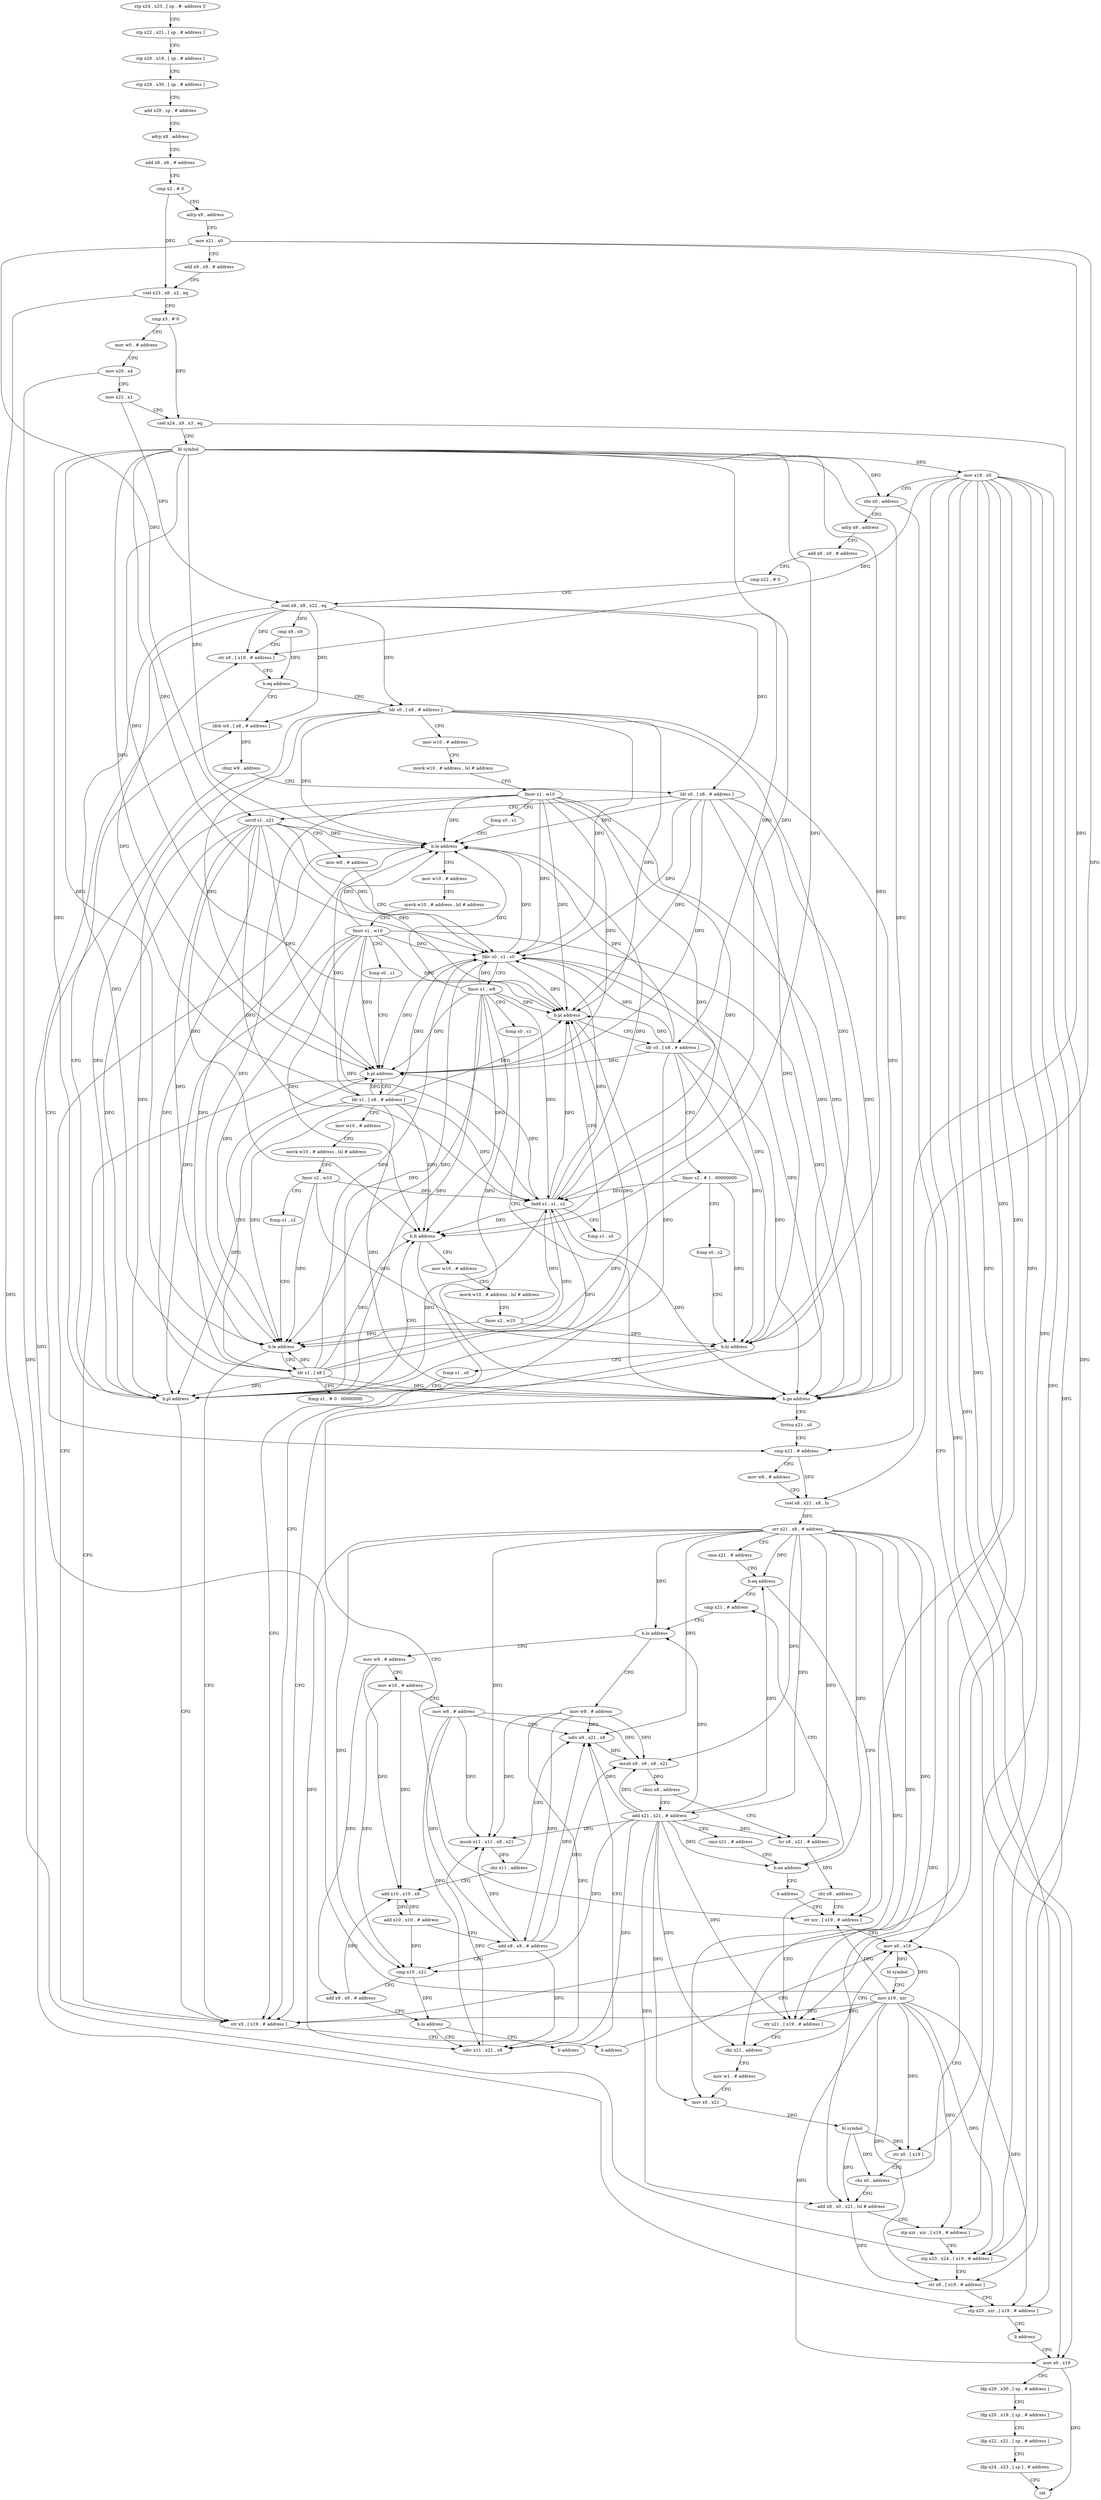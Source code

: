 digraph "func" {
"4221168" [label = "stp x24 , x23 , [ sp , #- address ]!" ]
"4221172" [label = "stp x22 , x21 , [ sp , # address ]" ]
"4221176" [label = "stp x20 , x19 , [ sp , # address ]" ]
"4221180" [label = "stp x29 , x30 , [ sp , # address ]" ]
"4221184" [label = "add x29 , sp , # address" ]
"4221188" [label = "adrp x8 , address" ]
"4221192" [label = "add x8 , x8 , # address" ]
"4221196" [label = "cmp x2 , # 0" ]
"4221200" [label = "adrp x9 , address" ]
"4221204" [label = "mov x21 , x0" ]
"4221208" [label = "add x9 , x9 , # address" ]
"4221212" [label = "csel x23 , x8 , x2 , eq" ]
"4221216" [label = "cmp x3 , # 0" ]
"4221220" [label = "mov w0 , # address" ]
"4221224" [label = "mov x20 , x4" ]
"4221228" [label = "mov x22 , x1" ]
"4221232" [label = "csel x24 , x9 , x3 , eq" ]
"4221236" [label = "bl symbol" ]
"4221240" [label = "mov x19 , x0" ]
"4221244" [label = "cbz x0 , address" ]
"4221592" [label = "mov x0 , x19" ]
"4221248" [label = "adrp x9 , address" ]
"4221596" [label = "ldp x29 , x30 , [ sp , # address ]" ]
"4221600" [label = "ldp x20 , x19 , [ sp , # address ]" ]
"4221604" [label = "ldp x22 , x21 , [ sp , # address ]" ]
"4221608" [label = "ldp x24 , x23 , [ sp ] , # address" ]
"4221612" [label = "ret" ]
"4221252" [label = "add x9 , x9 , # address" ]
"4221256" [label = "cmp x22 , # 0" ]
"4221260" [label = "csel x8 , x9 , x22 , eq" ]
"4221264" [label = "cmp x8 , x9" ]
"4221268" [label = "str x8 , [ x19 , # address ]" ]
"4221272" [label = "b.eq address" ]
"4221404" [label = "ldrb w9 , [ x8 , # address ]" ]
"4221276" [label = "ldr s0 , [ x8 , # address ]" ]
"4221408" [label = "cbnz w9 , address" ]
"4221444" [label = "cmp x21 , # address" ]
"4221412" [label = "ldr s0 , [ x8 , # address ]" ]
"4221280" [label = "mov w10 , # address" ]
"4221284" [label = "movk w10 , # address , lsl # address" ]
"4221288" [label = "fmov s1 , w10" ]
"4221292" [label = "fcmp s0 , s1" ]
"4221296" [label = "b.le address" ]
"4221560" [label = "str x9 , [ x19 , # address ]" ]
"4221300" [label = "mov w10 , # address" ]
"4221448" [label = "mov w8 , # address" ]
"4221452" [label = "csel x8 , x21 , x8 , hi" ]
"4221456" [label = "orr x21 , x8 , # address" ]
"4221460" [label = "cmn x21 , # address" ]
"4221464" [label = "b.eq address" ]
"4221576" [label = "str xzr , [ x19 , # address ]" ]
"4221468" [label = "cmp x21 , # address" ]
"4221416" [label = "ucvtf s1 , x21" ]
"4221420" [label = "mov w8 , # address" ]
"4221424" [label = "fdiv s0 , s1 , s0" ]
"4221428" [label = "fmov s1 , w8" ]
"4221432" [label = "fcmp s0 , s1" ]
"4221436" [label = "b.ge address" ]
"4221440" [label = "fcvtzu x21 , s0" ]
"4221564" [label = "b address" ]
"4221580" [label = "mov x0 , x19" ]
"4221304" [label = "movk w10 , # address , lsl # address" ]
"4221308" [label = "fmov s1 , w10" ]
"4221312" [label = "fcmp s0 , s1" ]
"4221316" [label = "b.pl address" ]
"4221320" [label = "ldr s1 , [ x8 , # address ]" ]
"4221472" [label = "b.lo address" ]
"4221528" [label = "mov w8 , # address" ]
"4221476" [label = "mov w9 , # address" ]
"4221584" [label = "bl symbol" ]
"4221588" [label = "mov x19 , xzr" ]
"4221324" [label = "mov w10 , # address" ]
"4221328" [label = "movk w10 , # address , lsl # address" ]
"4221332" [label = "fmov s2 , w10" ]
"4221336" [label = "fcmp s1 , s2" ]
"4221340" [label = "b.le address" ]
"4221344" [label = "ldr s1 , [ x8 ]" ]
"4221532" [label = "udiv x9 , x21 , x8" ]
"4221480" [label = "mov w10 , # address" ]
"4221484" [label = "mov w8 , # address" ]
"4221488" [label = "udiv x11 , x21 , x8" ]
"4221348" [label = "fcmp s1 , # 0 . 00000000" ]
"4221352" [label = "b.lt address" ]
"4221356" [label = "mov w10 , # address" ]
"4221568" [label = "lsr x8 , x21 , # address" ]
"4221572" [label = "cbz x8 , address" ]
"4221616" [label = "str x21 , [ x19 , # address ]" ]
"4221544" [label = "add x21 , x21 , # address" ]
"4221548" [label = "cmn x21 , # address" ]
"4221552" [label = "b.ne address" ]
"4221556" [label = "b address" ]
"4221536" [label = "msub x8 , x9 , x8 , x21" ]
"4221540" [label = "cbnz x8 , address" ]
"4221500" [label = "add x10 , x10 , x9" ]
"4221504" [label = "add x10 , x10 , # address" ]
"4221508" [label = "add x8 , x8 , # address" ]
"4221512" [label = "cmp x10 , x21" ]
"4221516" [label = "add x9 , x9 , # address" ]
"4221520" [label = "b.lo address" ]
"4221524" [label = "b address" ]
"4221360" [label = "movk w10 , # address , lsl # address" ]
"4221364" [label = "fmov s2 , w10" ]
"4221368" [label = "fadd s1 , s1 , s2" ]
"4221372" [label = "fcmp s1 , s0" ]
"4221376" [label = "b.pl address" ]
"4221380" [label = "ldr s0 , [ x8 , # address ]" ]
"4221620" [label = "cbz x21 , address" ]
"4221624" [label = "mov w1 , # address" ]
"4221492" [label = "msub x11 , x11 , x8 , x21" ]
"4221496" [label = "cbz x11 , address" ]
"4221384" [label = "fmov s2 , # 1 . 00000000" ]
"4221388" [label = "fcmp s0 , s2" ]
"4221392" [label = "b.hi address" ]
"4221396" [label = "fcmp s1 , s0" ]
"4221628" [label = "mov x0 , x21" ]
"4221632" [label = "bl symbol" ]
"4221636" [label = "str x0 , [ x19 ]" ]
"4221640" [label = "cbz x0 , address" ]
"4221644" [label = "add x8 , x0 , x21 , lsl # address" ]
"4221400" [label = "b.pl address" ]
"4221648" [label = "stp xzr , xzr , [ x19 , # address ]" ]
"4221652" [label = "stp x23 , x24 , [ x19 , # address ]" ]
"4221656" [label = "str x8 , [ x19 , # address ]" ]
"4221660" [label = "stp x20 , xzr , [ x19 , # address ]" ]
"4221664" [label = "b address" ]
"4221168" -> "4221172" [ label = "CFG" ]
"4221172" -> "4221176" [ label = "CFG" ]
"4221176" -> "4221180" [ label = "CFG" ]
"4221180" -> "4221184" [ label = "CFG" ]
"4221184" -> "4221188" [ label = "CFG" ]
"4221188" -> "4221192" [ label = "CFG" ]
"4221192" -> "4221196" [ label = "CFG" ]
"4221196" -> "4221200" [ label = "CFG" ]
"4221196" -> "4221212" [ label = "DFG" ]
"4221200" -> "4221204" [ label = "CFG" ]
"4221204" -> "4221208" [ label = "CFG" ]
"4221204" -> "4221444" [ label = "DFG" ]
"4221204" -> "4221416" [ label = "DFG" ]
"4221204" -> "4221452" [ label = "DFG" ]
"4221208" -> "4221212" [ label = "CFG" ]
"4221212" -> "4221216" [ label = "CFG" ]
"4221212" -> "4221652" [ label = "DFG" ]
"4221216" -> "4221220" [ label = "CFG" ]
"4221216" -> "4221232" [ label = "DFG" ]
"4221220" -> "4221224" [ label = "CFG" ]
"4221224" -> "4221228" [ label = "CFG" ]
"4221224" -> "4221660" [ label = "DFG" ]
"4221228" -> "4221232" [ label = "CFG" ]
"4221228" -> "4221260" [ label = "DFG" ]
"4221232" -> "4221236" [ label = "CFG" ]
"4221232" -> "4221652" [ label = "DFG" ]
"4221236" -> "4221240" [ label = "DFG" ]
"4221236" -> "4221244" [ label = "DFG" ]
"4221236" -> "4221296" [ label = "DFG" ]
"4221236" -> "4221424" [ label = "DFG" ]
"4221236" -> "4221436" [ label = "DFG" ]
"4221236" -> "4221316" [ label = "DFG" ]
"4221236" -> "4221376" [ label = "DFG" ]
"4221236" -> "4221392" [ label = "DFG" ]
"4221236" -> "4221400" [ label = "DFG" ]
"4221236" -> "4221340" [ label = "DFG" ]
"4221236" -> "4221352" [ label = "DFG" ]
"4221236" -> "4221368" [ label = "DFG" ]
"4221240" -> "4221244" [ label = "CFG" ]
"4221240" -> "4221592" [ label = "DFG" ]
"4221240" -> "4221268" [ label = "DFG" ]
"4221240" -> "4221560" [ label = "DFG" ]
"4221240" -> "4221576" [ label = "DFG" ]
"4221240" -> "4221580" [ label = "DFG" ]
"4221240" -> "4221616" [ label = "DFG" ]
"4221240" -> "4221636" [ label = "DFG" ]
"4221240" -> "4221648" [ label = "DFG" ]
"4221240" -> "4221652" [ label = "DFG" ]
"4221240" -> "4221656" [ label = "DFG" ]
"4221240" -> "4221660" [ label = "DFG" ]
"4221244" -> "4221592" [ label = "CFG" ]
"4221244" -> "4221248" [ label = "CFG" ]
"4221592" -> "4221596" [ label = "CFG" ]
"4221592" -> "4221612" [ label = "DFG" ]
"4221248" -> "4221252" [ label = "CFG" ]
"4221596" -> "4221600" [ label = "CFG" ]
"4221600" -> "4221604" [ label = "CFG" ]
"4221604" -> "4221608" [ label = "CFG" ]
"4221608" -> "4221612" [ label = "CFG" ]
"4221252" -> "4221256" [ label = "CFG" ]
"4221256" -> "4221260" [ label = "CFG" ]
"4221260" -> "4221264" [ label = "DFG" ]
"4221260" -> "4221268" [ label = "DFG" ]
"4221260" -> "4221404" [ label = "DFG" ]
"4221260" -> "4221276" [ label = "DFG" ]
"4221260" -> "4221412" [ label = "DFG" ]
"4221260" -> "4221320" [ label = "DFG" ]
"4221260" -> "4221344" [ label = "DFG" ]
"4221260" -> "4221380" [ label = "DFG" ]
"4221264" -> "4221268" [ label = "CFG" ]
"4221264" -> "4221272" [ label = "DFG" ]
"4221268" -> "4221272" [ label = "CFG" ]
"4221272" -> "4221404" [ label = "CFG" ]
"4221272" -> "4221276" [ label = "CFG" ]
"4221404" -> "4221408" [ label = "DFG" ]
"4221276" -> "4221280" [ label = "CFG" ]
"4221276" -> "4221296" [ label = "DFG" ]
"4221276" -> "4221424" [ label = "DFG" ]
"4221276" -> "4221436" [ label = "DFG" ]
"4221276" -> "4221316" [ label = "DFG" ]
"4221276" -> "4221376" [ label = "DFG" ]
"4221276" -> "4221392" [ label = "DFG" ]
"4221276" -> "4221400" [ label = "DFG" ]
"4221408" -> "4221444" [ label = "CFG" ]
"4221408" -> "4221412" [ label = "CFG" ]
"4221444" -> "4221448" [ label = "CFG" ]
"4221444" -> "4221452" [ label = "DFG" ]
"4221412" -> "4221416" [ label = "CFG" ]
"4221412" -> "4221296" [ label = "DFG" ]
"4221412" -> "4221424" [ label = "DFG" ]
"4221412" -> "4221436" [ label = "DFG" ]
"4221412" -> "4221316" [ label = "DFG" ]
"4221412" -> "4221376" [ label = "DFG" ]
"4221412" -> "4221392" [ label = "DFG" ]
"4221412" -> "4221400" [ label = "DFG" ]
"4221280" -> "4221284" [ label = "CFG" ]
"4221284" -> "4221288" [ label = "CFG" ]
"4221288" -> "4221292" [ label = "CFG" ]
"4221288" -> "4221296" [ label = "DFG" ]
"4221288" -> "4221424" [ label = "DFG" ]
"4221288" -> "4221436" [ label = "DFG" ]
"4221288" -> "4221316" [ label = "DFG" ]
"4221288" -> "4221340" [ label = "DFG" ]
"4221288" -> "4221352" [ label = "DFG" ]
"4221288" -> "4221368" [ label = "DFG" ]
"4221288" -> "4221376" [ label = "DFG" ]
"4221288" -> "4221400" [ label = "DFG" ]
"4221292" -> "4221296" [ label = "CFG" ]
"4221296" -> "4221560" [ label = "CFG" ]
"4221296" -> "4221300" [ label = "CFG" ]
"4221560" -> "4221564" [ label = "CFG" ]
"4221300" -> "4221304" [ label = "CFG" ]
"4221448" -> "4221452" [ label = "CFG" ]
"4221452" -> "4221456" [ label = "DFG" ]
"4221456" -> "4221460" [ label = "CFG" ]
"4221456" -> "4221464" [ label = "DFG" ]
"4221456" -> "4221472" [ label = "DFG" ]
"4221456" -> "4221532" [ label = "DFG" ]
"4221456" -> "4221536" [ label = "DFG" ]
"4221456" -> "4221488" [ label = "DFG" ]
"4221456" -> "4221492" [ label = "DFG" ]
"4221456" -> "4221568" [ label = "DFG" ]
"4221456" -> "4221544" [ label = "DFG" ]
"4221456" -> "4221552" [ label = "DFG" ]
"4221456" -> "4221512" [ label = "DFG" ]
"4221456" -> "4221616" [ label = "DFG" ]
"4221456" -> "4221620" [ label = "DFG" ]
"4221456" -> "4221628" [ label = "DFG" ]
"4221456" -> "4221644" [ label = "DFG" ]
"4221460" -> "4221464" [ label = "CFG" ]
"4221464" -> "4221576" [ label = "CFG" ]
"4221464" -> "4221468" [ label = "CFG" ]
"4221576" -> "4221580" [ label = "CFG" ]
"4221468" -> "4221472" [ label = "CFG" ]
"4221416" -> "4221420" [ label = "CFG" ]
"4221416" -> "4221296" [ label = "DFG" ]
"4221416" -> "4221424" [ label = "DFG" ]
"4221416" -> "4221436" [ label = "DFG" ]
"4221416" -> "4221316" [ label = "DFG" ]
"4221416" -> "4221340" [ label = "DFG" ]
"4221416" -> "4221352" [ label = "DFG" ]
"4221416" -> "4221368" [ label = "DFG" ]
"4221416" -> "4221376" [ label = "DFG" ]
"4221416" -> "4221400" [ label = "DFG" ]
"4221420" -> "4221424" [ label = "CFG" ]
"4221424" -> "4221428" [ label = "CFG" ]
"4221424" -> "4221296" [ label = "DFG" ]
"4221424" -> "4221436" [ label = "DFG" ]
"4221424" -> "4221316" [ label = "DFG" ]
"4221424" -> "4221376" [ label = "DFG" ]
"4221424" -> "4221392" [ label = "DFG" ]
"4221424" -> "4221400" [ label = "DFG" ]
"4221428" -> "4221432" [ label = "CFG" ]
"4221428" -> "4221296" [ label = "DFG" ]
"4221428" -> "4221424" [ label = "DFG" ]
"4221428" -> "4221436" [ label = "DFG" ]
"4221428" -> "4221316" [ label = "DFG" ]
"4221428" -> "4221340" [ label = "DFG" ]
"4221428" -> "4221352" [ label = "DFG" ]
"4221428" -> "4221368" [ label = "DFG" ]
"4221428" -> "4221376" [ label = "DFG" ]
"4221428" -> "4221400" [ label = "DFG" ]
"4221432" -> "4221436" [ label = "CFG" ]
"4221436" -> "4221576" [ label = "CFG" ]
"4221436" -> "4221440" [ label = "CFG" ]
"4221440" -> "4221444" [ label = "CFG" ]
"4221564" -> "4221580" [ label = "CFG" ]
"4221580" -> "4221584" [ label = "DFG" ]
"4221304" -> "4221308" [ label = "CFG" ]
"4221308" -> "4221312" [ label = "CFG" ]
"4221308" -> "4221296" [ label = "DFG" ]
"4221308" -> "4221436" [ label = "DFG" ]
"4221308" -> "4221424" [ label = "DFG" ]
"4221308" -> "4221316" [ label = "DFG" ]
"4221308" -> "4221340" [ label = "DFG" ]
"4221308" -> "4221352" [ label = "DFG" ]
"4221308" -> "4221368" [ label = "DFG" ]
"4221308" -> "4221376" [ label = "DFG" ]
"4221308" -> "4221400" [ label = "DFG" ]
"4221312" -> "4221316" [ label = "CFG" ]
"4221316" -> "4221560" [ label = "CFG" ]
"4221316" -> "4221320" [ label = "CFG" ]
"4221320" -> "4221324" [ label = "CFG" ]
"4221320" -> "4221296" [ label = "DFG" ]
"4221320" -> "4221436" [ label = "DFG" ]
"4221320" -> "4221316" [ label = "DFG" ]
"4221320" -> "4221424" [ label = "DFG" ]
"4221320" -> "4221340" [ label = "DFG" ]
"4221320" -> "4221352" [ label = "DFG" ]
"4221320" -> "4221368" [ label = "DFG" ]
"4221320" -> "4221376" [ label = "DFG" ]
"4221320" -> "4221400" [ label = "DFG" ]
"4221472" -> "4221528" [ label = "CFG" ]
"4221472" -> "4221476" [ label = "CFG" ]
"4221528" -> "4221532" [ label = "DFG" ]
"4221528" -> "4221536" [ label = "DFG" ]
"4221528" -> "4221488" [ label = "DFG" ]
"4221528" -> "4221492" [ label = "DFG" ]
"4221528" -> "4221508" [ label = "DFG" ]
"4221476" -> "4221480" [ label = "CFG" ]
"4221476" -> "4221500" [ label = "DFG" ]
"4221476" -> "4221516" [ label = "DFG" ]
"4221584" -> "4221588" [ label = "CFG" ]
"4221588" -> "4221592" [ label = "DFG" ]
"4221588" -> "4221560" [ label = "DFG" ]
"4221588" -> "4221576" [ label = "DFG" ]
"4221588" -> "4221580" [ label = "DFG" ]
"4221588" -> "4221268" [ label = "DFG" ]
"4221588" -> "4221616" [ label = "DFG" ]
"4221588" -> "4221636" [ label = "DFG" ]
"4221588" -> "4221648" [ label = "DFG" ]
"4221588" -> "4221652" [ label = "DFG" ]
"4221588" -> "4221656" [ label = "DFG" ]
"4221588" -> "4221660" [ label = "DFG" ]
"4221324" -> "4221328" [ label = "CFG" ]
"4221328" -> "4221332" [ label = "CFG" ]
"4221332" -> "4221336" [ label = "CFG" ]
"4221332" -> "4221340" [ label = "DFG" ]
"4221332" -> "4221368" [ label = "DFG" ]
"4221332" -> "4221392" [ label = "DFG" ]
"4221336" -> "4221340" [ label = "CFG" ]
"4221340" -> "4221560" [ label = "CFG" ]
"4221340" -> "4221344" [ label = "CFG" ]
"4221344" -> "4221348" [ label = "CFG" ]
"4221344" -> "4221296" [ label = "DFG" ]
"4221344" -> "4221436" [ label = "DFG" ]
"4221344" -> "4221316" [ label = "DFG" ]
"4221344" -> "4221424" [ label = "DFG" ]
"4221344" -> "4221340" [ label = "DFG" ]
"4221344" -> "4221352" [ label = "DFG" ]
"4221344" -> "4221368" [ label = "DFG" ]
"4221344" -> "4221376" [ label = "DFG" ]
"4221344" -> "4221400" [ label = "DFG" ]
"4221532" -> "4221536" [ label = "DFG" ]
"4221480" -> "4221484" [ label = "CFG" ]
"4221480" -> "4221500" [ label = "DFG" ]
"4221480" -> "4221512" [ label = "DFG" ]
"4221484" -> "4221488" [ label = "DFG" ]
"4221484" -> "4221532" [ label = "DFG" ]
"4221484" -> "4221536" [ label = "DFG" ]
"4221484" -> "4221492" [ label = "DFG" ]
"4221484" -> "4221508" [ label = "DFG" ]
"4221488" -> "4221492" [ label = "DFG" ]
"4221348" -> "4221352" [ label = "CFG" ]
"4221352" -> "4221560" [ label = "CFG" ]
"4221352" -> "4221356" [ label = "CFG" ]
"4221356" -> "4221360" [ label = "CFG" ]
"4221568" -> "4221572" [ label = "DFG" ]
"4221572" -> "4221616" [ label = "CFG" ]
"4221572" -> "4221576" [ label = "CFG" ]
"4221616" -> "4221620" [ label = "CFG" ]
"4221544" -> "4221548" [ label = "CFG" ]
"4221544" -> "4221464" [ label = "DFG" ]
"4221544" -> "4221472" [ label = "DFG" ]
"4221544" -> "4221568" [ label = "DFG" ]
"4221544" -> "4221532" [ label = "DFG" ]
"4221544" -> "4221536" [ label = "DFG" ]
"4221544" -> "4221488" [ label = "DFG" ]
"4221544" -> "4221492" [ label = "DFG" ]
"4221544" -> "4221552" [ label = "DFG" ]
"4221544" -> "4221512" [ label = "DFG" ]
"4221544" -> "4221616" [ label = "DFG" ]
"4221544" -> "4221620" [ label = "DFG" ]
"4221544" -> "4221628" [ label = "DFG" ]
"4221544" -> "4221644" [ label = "DFG" ]
"4221548" -> "4221552" [ label = "CFG" ]
"4221552" -> "4221468" [ label = "CFG" ]
"4221552" -> "4221556" [ label = "CFG" ]
"4221556" -> "4221576" [ label = "CFG" ]
"4221536" -> "4221540" [ label = "DFG" ]
"4221540" -> "4221568" [ label = "CFG" ]
"4221540" -> "4221544" [ label = "CFG" ]
"4221500" -> "4221504" [ label = "DFG" ]
"4221504" -> "4221508" [ label = "CFG" ]
"4221504" -> "4221500" [ label = "DFG" ]
"4221504" -> "4221512" [ label = "DFG" ]
"4221508" -> "4221512" [ label = "CFG" ]
"4221508" -> "4221532" [ label = "DFG" ]
"4221508" -> "4221536" [ label = "DFG" ]
"4221508" -> "4221488" [ label = "DFG" ]
"4221508" -> "4221492" [ label = "DFG" ]
"4221512" -> "4221516" [ label = "CFG" ]
"4221512" -> "4221520" [ label = "DFG" ]
"4221516" -> "4221520" [ label = "CFG" ]
"4221516" -> "4221500" [ label = "DFG" ]
"4221520" -> "4221488" [ label = "CFG" ]
"4221520" -> "4221524" [ label = "CFG" ]
"4221524" -> "4221532" [ label = "CFG" ]
"4221360" -> "4221364" [ label = "CFG" ]
"4221364" -> "4221368" [ label = "DFG" ]
"4221364" -> "4221340" [ label = "DFG" ]
"4221364" -> "4221392" [ label = "DFG" ]
"4221368" -> "4221372" [ label = "CFG" ]
"4221368" -> "4221296" [ label = "DFG" ]
"4221368" -> "4221436" [ label = "DFG" ]
"4221368" -> "4221316" [ label = "DFG" ]
"4221368" -> "4221352" [ label = "DFG" ]
"4221368" -> "4221424" [ label = "DFG" ]
"4221368" -> "4221340" [ label = "DFG" ]
"4221368" -> "4221376" [ label = "DFG" ]
"4221368" -> "4221400" [ label = "DFG" ]
"4221372" -> "4221376" [ label = "CFG" ]
"4221376" -> "4221560" [ label = "CFG" ]
"4221376" -> "4221380" [ label = "CFG" ]
"4221380" -> "4221384" [ label = "CFG" ]
"4221380" -> "4221424" [ label = "DFG" ]
"4221380" -> "4221376" [ label = "DFG" ]
"4221380" -> "4221296" [ label = "DFG" ]
"4221380" -> "4221436" [ label = "DFG" ]
"4221380" -> "4221316" [ label = "DFG" ]
"4221380" -> "4221392" [ label = "DFG" ]
"4221380" -> "4221400" [ label = "DFG" ]
"4221620" -> "4221580" [ label = "CFG" ]
"4221620" -> "4221624" [ label = "CFG" ]
"4221624" -> "4221628" [ label = "CFG" ]
"4221492" -> "4221496" [ label = "DFG" ]
"4221496" -> "4221532" [ label = "CFG" ]
"4221496" -> "4221500" [ label = "CFG" ]
"4221384" -> "4221388" [ label = "CFG" ]
"4221384" -> "4221340" [ label = "DFG" ]
"4221384" -> "4221368" [ label = "DFG" ]
"4221384" -> "4221392" [ label = "DFG" ]
"4221388" -> "4221392" [ label = "CFG" ]
"4221392" -> "4221560" [ label = "CFG" ]
"4221392" -> "4221396" [ label = "CFG" ]
"4221396" -> "4221400" [ label = "CFG" ]
"4221628" -> "4221632" [ label = "DFG" ]
"4221632" -> "4221636" [ label = "DFG" ]
"4221632" -> "4221640" [ label = "DFG" ]
"4221632" -> "4221644" [ label = "DFG" ]
"4221636" -> "4221640" [ label = "CFG" ]
"4221640" -> "4221580" [ label = "CFG" ]
"4221640" -> "4221644" [ label = "CFG" ]
"4221644" -> "4221648" [ label = "CFG" ]
"4221644" -> "4221656" [ label = "DFG" ]
"4221400" -> "4221560" [ label = "CFG" ]
"4221400" -> "4221404" [ label = "CFG" ]
"4221648" -> "4221652" [ label = "CFG" ]
"4221652" -> "4221656" [ label = "CFG" ]
"4221656" -> "4221660" [ label = "CFG" ]
"4221660" -> "4221664" [ label = "CFG" ]
"4221664" -> "4221592" [ label = "CFG" ]
}
